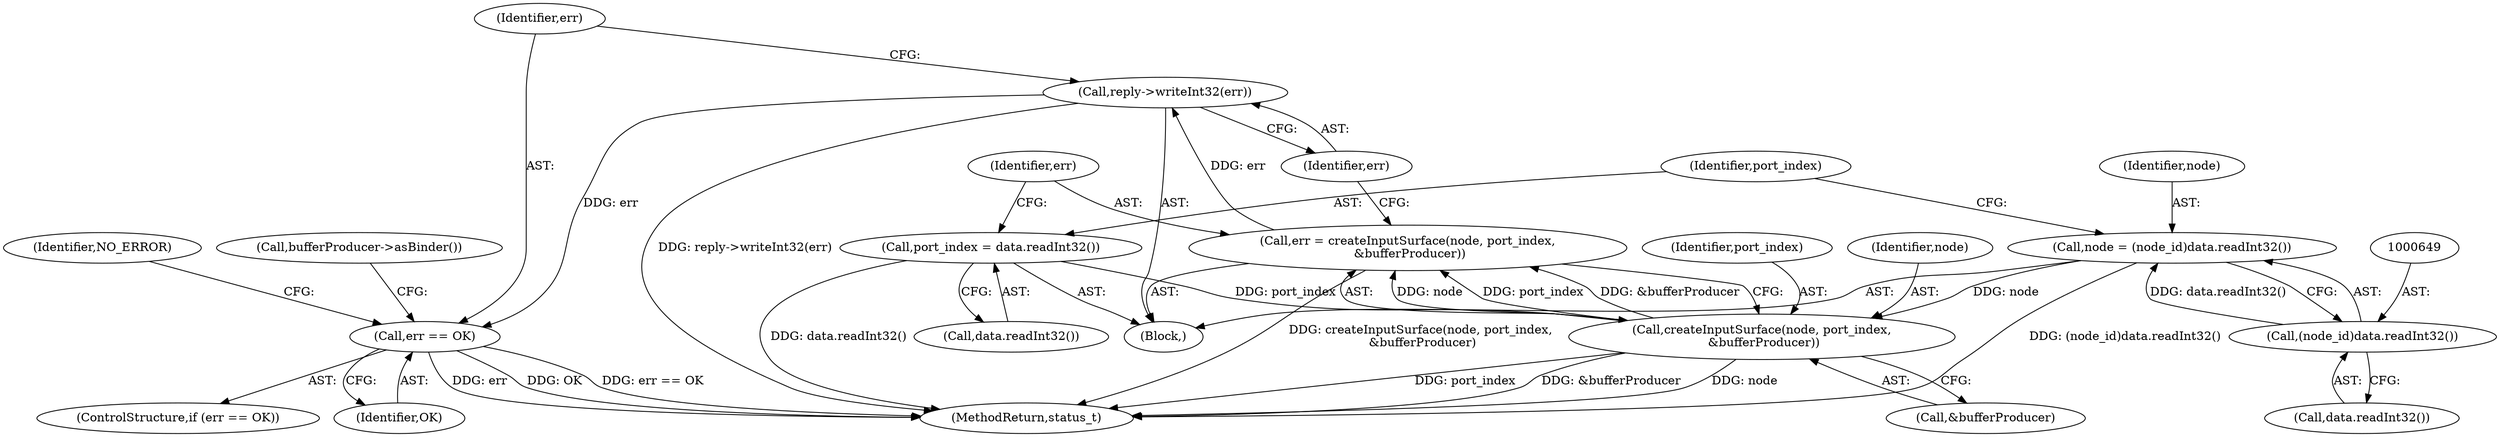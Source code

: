 digraph "0_Android_1171e7c047bf79e7c93342bb6a812c9edd86aa84@API" {
"1000664" [label="(Call,reply->writeInt32(err))"];
"1000657" [label="(Call,err = createInputSurface(node, port_index,\n &bufferProducer))"];
"1000659" [label="(Call,createInputSurface(node, port_index,\n &bufferProducer))"];
"1000646" [label="(Call,node = (node_id)data.readInt32())"];
"1000648" [label="(Call,(node_id)data.readInt32())"];
"1000652" [label="(Call,port_index = data.readInt32())"];
"1000667" [label="(Call,err == OK)"];
"1000661" [label="(Identifier,port_index)"];
"1000658" [label="(Identifier,err)"];
"1000662" [label="(Call,&bufferProducer)"];
"1000668" [label="(Identifier,err)"];
"1000640" [label="(Block,)"];
"1000666" [label="(ControlStructure,if (err == OK))"];
"1000657" [label="(Call,err = createInputSurface(node, port_index,\n &bufferProducer))"];
"1000660" [label="(Identifier,node)"];
"1000664" [label="(Call,reply->writeInt32(err))"];
"1000669" [label="(Identifier,OK)"];
"1001075" [label="(MethodReturn,status_t)"];
"1000650" [label="(Call,data.readInt32())"];
"1000674" [label="(Identifier,NO_ERROR)"];
"1000646" [label="(Call,node = (node_id)data.readInt32())"];
"1000652" [label="(Call,port_index = data.readInt32())"];
"1000665" [label="(Identifier,err)"];
"1000659" [label="(Call,createInputSurface(node, port_index,\n &bufferProducer))"];
"1000647" [label="(Identifier,node)"];
"1000667" [label="(Call,err == OK)"];
"1000648" [label="(Call,(node_id)data.readInt32())"];
"1000653" [label="(Identifier,port_index)"];
"1000654" [label="(Call,data.readInt32())"];
"1000672" [label="(Call,bufferProducer->asBinder())"];
"1000664" -> "1000640"  [label="AST: "];
"1000664" -> "1000665"  [label="CFG: "];
"1000665" -> "1000664"  [label="AST: "];
"1000668" -> "1000664"  [label="CFG: "];
"1000664" -> "1001075"  [label="DDG: reply->writeInt32(err)"];
"1000657" -> "1000664"  [label="DDG: err"];
"1000664" -> "1000667"  [label="DDG: err"];
"1000657" -> "1000640"  [label="AST: "];
"1000657" -> "1000659"  [label="CFG: "];
"1000658" -> "1000657"  [label="AST: "];
"1000659" -> "1000657"  [label="AST: "];
"1000665" -> "1000657"  [label="CFG: "];
"1000657" -> "1001075"  [label="DDG: createInputSurface(node, port_index,\n &bufferProducer)"];
"1000659" -> "1000657"  [label="DDG: node"];
"1000659" -> "1000657"  [label="DDG: port_index"];
"1000659" -> "1000657"  [label="DDG: &bufferProducer"];
"1000659" -> "1000662"  [label="CFG: "];
"1000660" -> "1000659"  [label="AST: "];
"1000661" -> "1000659"  [label="AST: "];
"1000662" -> "1000659"  [label="AST: "];
"1000659" -> "1001075"  [label="DDG: node"];
"1000659" -> "1001075"  [label="DDG: port_index"];
"1000659" -> "1001075"  [label="DDG: &bufferProducer"];
"1000646" -> "1000659"  [label="DDG: node"];
"1000652" -> "1000659"  [label="DDG: port_index"];
"1000646" -> "1000640"  [label="AST: "];
"1000646" -> "1000648"  [label="CFG: "];
"1000647" -> "1000646"  [label="AST: "];
"1000648" -> "1000646"  [label="AST: "];
"1000653" -> "1000646"  [label="CFG: "];
"1000646" -> "1001075"  [label="DDG: (node_id)data.readInt32()"];
"1000648" -> "1000646"  [label="DDG: data.readInt32()"];
"1000648" -> "1000650"  [label="CFG: "];
"1000649" -> "1000648"  [label="AST: "];
"1000650" -> "1000648"  [label="AST: "];
"1000652" -> "1000640"  [label="AST: "];
"1000652" -> "1000654"  [label="CFG: "];
"1000653" -> "1000652"  [label="AST: "];
"1000654" -> "1000652"  [label="AST: "];
"1000658" -> "1000652"  [label="CFG: "];
"1000652" -> "1001075"  [label="DDG: data.readInt32()"];
"1000667" -> "1000666"  [label="AST: "];
"1000667" -> "1000669"  [label="CFG: "];
"1000668" -> "1000667"  [label="AST: "];
"1000669" -> "1000667"  [label="AST: "];
"1000672" -> "1000667"  [label="CFG: "];
"1000674" -> "1000667"  [label="CFG: "];
"1000667" -> "1001075"  [label="DDG: err"];
"1000667" -> "1001075"  [label="DDG: OK"];
"1000667" -> "1001075"  [label="DDG: err == OK"];
}
